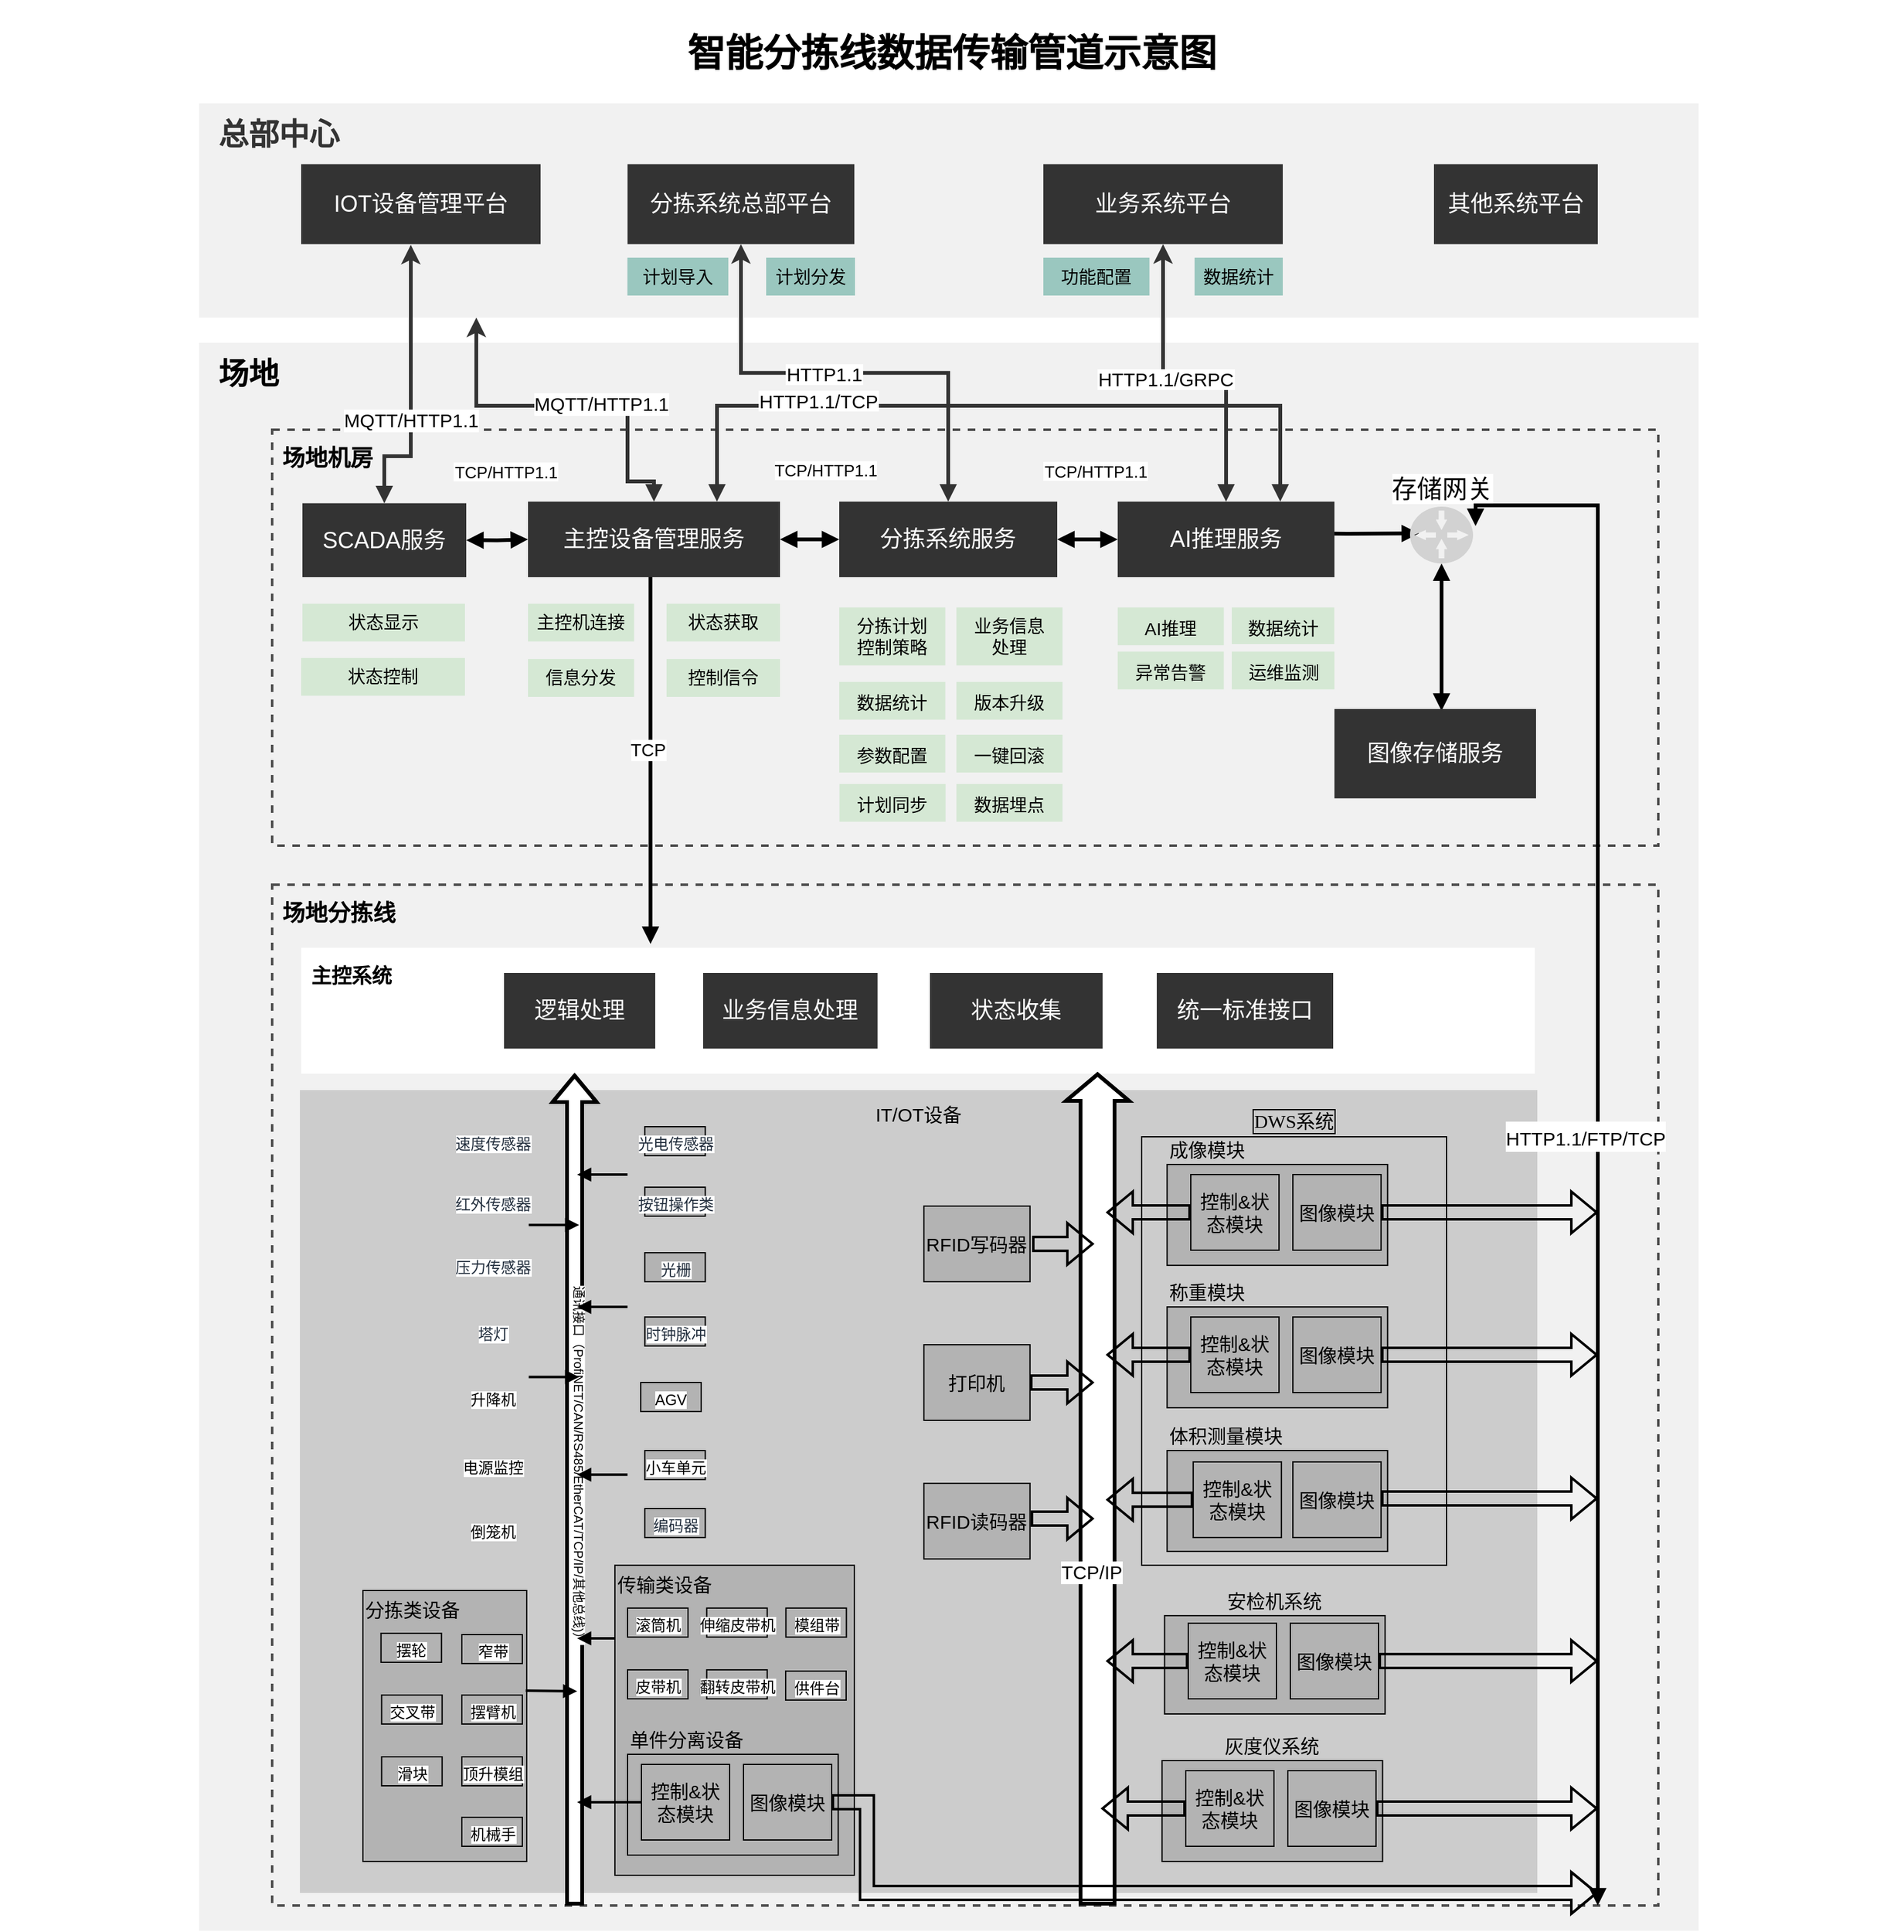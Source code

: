 <mxfile version="17.1.2" type="github"><diagram name="Page-1" id="7a6c530e-6e37-e111-ec74-82921da8cc10"><mxGraphModel dx="2066" dy="1185" grid="1" gridSize="10" guides="1" tooltips="1" connect="1" arrows="1" fold="1" page="1" pageScale="1.5" pageWidth="1169" pageHeight="826" background="#FFFFFF" math="0" shadow="0"><root><mxCell id="0" style=";html=1;"/><mxCell id="1" style=";html=1;" parent="0"/><mxCell id="k4qEEbZ26cPBe2Ehh2oo-118" value="&amp;nbsp; &lt;b style=&quot;font-size: 24px;&quot;&gt;场地&lt;/b&gt;" style="whiteSpace=wrap;html=1;rounded=0;shadow=0;strokeColor=none;strokeWidth=2;fillColor=#F1F1F1;fontSize=24;align=left;arcSize=3;verticalAlign=top;spacingTop=4;glass=0;sketch=0;" parent="1" vertex="1"><mxGeometry x="280" y="290" width="1190" height="1260" as="geometry"/></mxCell><mxCell id="k4qEEbZ26cPBe2Ehh2oo-37" value="场地分拣线" style="rounded=0;whiteSpace=wrap;html=1;shadow=0;strokeWidth=2;fillColor=none;fontSize=18;align=left;strokeColor=#4D4D4D;arcSize=3;labelPosition=center;verticalLabelPosition=middle;verticalAlign=top;glass=0;labelBorderColor=none;labelBackgroundColor=none;fontStyle=1;spacing=0;spacingTop=8;dashed=1;spacingLeft=8;" parent="1" vertex="1"><mxGeometry x="338" y="720" width="1100" height="810" as="geometry"/></mxCell><mxCell id="k4qEEbZ26cPBe2Ehh2oo-109" value="IT/OT设备" style="rounded=0;shadow=0;strokeColor=none;strokeWidth=2;fillColor=#CCCCCC;fontSize=15;align=center;arcSize=3;verticalAlign=top;spacingTop=4;glass=0;sketch=0;" parent="1" vertex="1"><mxGeometry x="360" y="883" width="982" height="637" as="geometry"/></mxCell><mxCell id="7B-5MxKFfp5NG75ATEqm-23" value="传输类设备" style="rounded=0;whiteSpace=wrap;html=1;glass=0;fontSize=15;fillColor=#B3B3B3;align=left;verticalAlign=top;" parent="1" vertex="1"><mxGeometry x="610" y="1260" width="190" height="246" as="geometry"/></mxCell><mxCell id="7B-5MxKFfp5NG75ATEqm-122" value="&lt;font style=&quot;font-size: 15px&quot;&gt;DWS系统&lt;/font&gt;" style="rounded=0;whiteSpace=wrap;html=1;glass=0;labelBorderColor=default;fontFamily=Times New Roman;fontSize=13;fillColor=#CCCCCC;labelPosition=center;verticalLabelPosition=top;align=center;verticalAlign=bottom;" parent="1" vertex="1"><mxGeometry x="1028" y="920" width="242" height="340" as="geometry"/></mxCell><mxCell id="23046e2b9bb16c14-27" value="场地机房" style="rounded=0;whiteSpace=wrap;html=1;shadow=0;strokeWidth=2;fillColor=none;fontSize=18;fontColor=default;align=left;strokeColor=#4D4D4D;arcSize=3;labelPosition=center;verticalLabelPosition=middle;verticalAlign=top;glass=0;labelBorderColor=none;labelBackgroundColor=none;fontStyle=1;spacing=0;spacingTop=8;dashed=1;perimeterSpacing=0;spacingLeft=8;" parent="1" vertex="1"><mxGeometry x="338" y="359" width="1100" height="330" as="geometry"/></mxCell><mxCell id="k4qEEbZ26cPBe2Ehh2oo-34" style="edgeStyle=orthogonalEdgeStyle;rounded=0;orthogonalLoop=1;jettySize=auto;html=1;entryX=0.142;entryY=0.471;entryDx=0;entryDy=0;entryPerimeter=0;fontFamily=Helvetica;fontSize=20;startArrow=block;strokeColor=default;strokeWidth=3;fillColor=default;startFill=1;endArrow=block;endFill=1;" parent="1" target="24964f25f45c63f1-5" edge="1"><mxGeometry relative="1" as="geometry"><mxPoint x="1141" y="441" as="sourcePoint"/></mxGeometry></mxCell><mxCell id="7B-5MxKFfp5NG75ATEqm-102" value="AI推理服务" style="rounded=0;whiteSpace=wrap;html=1;glass=0;fontSize=18;fillColor=#333333;strokeColor=none;fontColor=#FFFFFF;" parent="1" vertex="1"><mxGeometry x="1009" y="416" width="172" height="60" as="geometry"/></mxCell><mxCell id="7B-5MxKFfp5NG75ATEqm-51" value="体积测量模块" style="whiteSpace=wrap;html=1;glass=0;fontSize=15;fillColor=#B3B3B3;labelPosition=center;verticalLabelPosition=top;align=left;verticalAlign=bottom;" parent="1" vertex="1"><mxGeometry x="1048.2" y="1169" width="175" height="80" as="geometry"/></mxCell><mxCell id="7B-5MxKFfp5NG75ATEqm-52" value="控制&amp;amp;状态模块" style="rounded=0;whiteSpace=wrap;html=1;glass=0;fontSize=15;fillColor=#B3B3B3;" parent="1" vertex="1"><mxGeometry x="1068.9" y="1178" width="70" height="60" as="geometry"/></mxCell><mxCell id="7B-5MxKFfp5NG75ATEqm-54" value="图像模块" style="rounded=0;whiteSpace=wrap;html=1;glass=0;fontSize=15;fillColor=#B3B3B3;" parent="1" vertex="1"><mxGeometry x="1148" y="1178" width="70" height="60" as="geometry"/></mxCell><mxCell id="7B-5MxKFfp5NG75ATEqm-72" value="安检机系统" style="whiteSpace=wrap;html=1;glass=0;fontSize=15;fillColor=#B3B3B3;labelPosition=center;verticalLabelPosition=top;align=center;verticalAlign=bottom;" parent="1" vertex="1"><mxGeometry x="1046.2" y="1300" width="175" height="78" as="geometry"/></mxCell><mxCell id="7B-5MxKFfp5NG75ATEqm-73" value="控制&amp;amp;状态模块" style="rounded=0;whiteSpace=wrap;html=1;glass=0;fontSize=15;fillColor=#B3B3B3;" parent="1" vertex="1"><mxGeometry x="1065" y="1306" width="70" height="60" as="geometry"/></mxCell><mxCell id="7B-5MxKFfp5NG75ATEqm-75" value="图像模块" style="rounded=0;whiteSpace=wrap;html=1;glass=0;fontSize=15;fillColor=#B3B3B3;" parent="1" vertex="1"><mxGeometry x="1146" y="1306" width="70" height="60" as="geometry"/></mxCell><mxCell id="7B-5MxKFfp5NG75ATEqm-78" value="灰度仪系统" style="whiteSpace=wrap;html=1;glass=0;fontSize=15;fillColor=#B3B3B3;labelPosition=center;verticalLabelPosition=top;align=center;verticalAlign=bottom;" parent="1" vertex="1"><mxGeometry x="1044.2" y="1415" width="175" height="80" as="geometry"/></mxCell><mxCell id="7B-5MxKFfp5NG75ATEqm-79" value="控制&amp;amp;状态模块" style="rounded=0;whiteSpace=wrap;html=1;glass=0;fontSize=15;fillColor=#B3B3B3;" parent="1" vertex="1"><mxGeometry x="1063" y="1423" width="70" height="60" as="geometry"/></mxCell><mxCell id="7B-5MxKFfp5NG75ATEqm-81" value="图像模块" style="rounded=0;whiteSpace=wrap;html=1;glass=0;fontSize=15;fillColor=#B3B3B3;" parent="1" vertex="1"><mxGeometry x="1144" y="1423" width="70" height="60" as="geometry"/></mxCell><mxCell id="7B-5MxKFfp5NG75ATEqm-43" value="称重模块" style="whiteSpace=wrap;html=1;glass=0;fontSize=15;fillColor=#B3B3B3;labelPosition=center;verticalLabelPosition=top;align=left;verticalAlign=bottom;" parent="1" vertex="1"><mxGeometry x="1048.2" y="1055" width="175" height="80" as="geometry"/></mxCell><mxCell id="7B-5MxKFfp5NG75ATEqm-44" value="控制&amp;amp;状态模块" style="rounded=0;whiteSpace=wrap;html=1;glass=0;fontSize=15;fillColor=#B3B3B3;" parent="1" vertex="1"><mxGeometry x="1067" y="1063" width="70" height="60" as="geometry"/></mxCell><mxCell id="7B-5MxKFfp5NG75ATEqm-46" value="图像模块" style="rounded=0;whiteSpace=wrap;html=1;glass=0;fontSize=15;fillColor=#B3B3B3;" parent="1" vertex="1"><mxGeometry x="1148" y="1063" width="70" height="60" as="geometry"/></mxCell><mxCell id="7B-5MxKFfp5NG75ATEqm-35" value="成像模块" style="whiteSpace=wrap;html=1;glass=0;fontSize=15;fillColor=#B3B3B3;labelPosition=center;verticalLabelPosition=top;align=left;verticalAlign=bottom;" parent="1" vertex="1"><mxGeometry x="1048.2" y="942" width="175" height="80" as="geometry"/></mxCell><mxCell id="7B-5MxKFfp5NG75ATEqm-36" value="控制&amp;amp;状态模块" style="rounded=0;whiteSpace=wrap;html=1;glass=0;fontSize=15;fillColor=#B3B3B3;" parent="1" vertex="1"><mxGeometry x="1067" y="950" width="70" height="60" as="geometry"/></mxCell><mxCell id="7B-5MxKFfp5NG75ATEqm-39" value="图像模块" style="rounded=0;whiteSpace=wrap;html=1;glass=0;fontSize=15;fillColor=#B3B3B3;" parent="1" vertex="1"><mxGeometry x="1148" y="950" width="70" height="60" as="geometry"/></mxCell><mxCell id="7B-5MxKFfp5NG75ATEqm-24" value="&lt;div style=&quot;&quot;&gt;分拣类设备&lt;/div&gt;" style="rounded=0;whiteSpace=wrap;html=1;glass=0;fontSize=15;fillColor=#B3B3B3;align=left;verticalAlign=top;horizontal=1;" parent="1" vertex="1"><mxGeometry x="410" y="1280" width="130" height="215" as="geometry"/></mxCell><mxCell id="k4qEEbZ26cPBe2Ehh2oo-99" value="主控系统" style="whiteSpace=wrap;html=1;rounded=0;shadow=0;strokeWidth=2;fontSize=16;align=left;arcSize=3;verticalAlign=top;spacingTop=0;glass=0;sketch=0;strokeColor=none;spacing=8;fontStyle=1" parent="1" vertex="1"><mxGeometry x="361" y="770" width="979" height="100" as="geometry"/></mxCell><mxCell id="k4qEEbZ26cPBe2Ehh2oo-1" value="&lt;b style=&quot;font-size: 24px;&quot;&gt;&amp;nbsp; 总部中心&lt;/b&gt;" style="whiteSpace=wrap;html=1;rounded=0;shadow=0;strokeColor=none;strokeWidth=2;fillColor=#f1f1f1;fontSize=24;fontColor=#333333;align=left;arcSize=3;verticalAlign=top;spacingTop=4;glass=0;sketch=0;" parent="1" vertex="1"><mxGeometry x="280" y="100" width="1190" height="170" as="geometry"/></mxCell><mxCell id="k4qEEbZ26cPBe2Ehh2oo-23" style="edgeStyle=orthogonalEdgeStyle;rounded=0;orthogonalLoop=1;jettySize=auto;html=1;fontFamily=Helvetica;fontSize=15;strokeWidth=3;fillColor=default;startArrow=block;strokeColor=#333333;exitX=0.5;exitY=0;exitDx=0;exitDy=0;" parent="1" source="7B-5MxKFfp5NG75ATEqm-106" edge="1" target="k4qEEbZ26cPBe2Ehh2oo-1"><mxGeometry relative="1" as="geometry"><mxPoint x="638.8" y="370.0" as="sourcePoint"/><mxPoint x="463.75" y="233.5" as="targetPoint"/><Array as="points"><mxPoint x="620" y="400"/><mxPoint x="620" y="340"/><mxPoint x="500" y="340"/></Array></mxGeometry></mxCell><mxCell id="k4qEEbZ26cPBe2Ehh2oo-24" value="MQTT/HTTP1.1" style="edgeLabel;html=1;align=center;verticalAlign=middle;resizable=0;points=[];fontSize=15;fontFamily=Helvetica;" parent="k4qEEbZ26cPBe2Ehh2oo-23" vertex="1" connectable="0"><mxGeometry x="-0.28" y="2" relative="1" as="geometry"><mxPoint x="-15" y="-4" as="offset"/></mxGeometry></mxCell><mxCell id="k4qEEbZ26cPBe2Ehh2oo-6" value="" style="edgeStyle=orthogonalEdgeStyle;rounded=0;orthogonalLoop=1;jettySize=auto;html=1;fontSize=15;fillColor=default;strokeWidth=3;exitX=0.5;exitY=0;exitDx=0;exitDy=0;strokeColor=#333333;startArrow=block;entryX=0.458;entryY=1.008;entryDx=0;entryDy=0;entryPerimeter=0;" parent="1" edge="1" target="7B-5MxKFfp5NG75ATEqm-116" source="7B-5MxKFfp5NG75ATEqm-107"><mxGeometry relative="1" as="geometry"><mxPoint x="444" y="369.76" as="sourcePoint"/><mxPoint x="444" y="233.5" as="targetPoint"/><Array as="points"><mxPoint x="427" y="380"/><mxPoint x="448" y="380"/></Array></mxGeometry></mxCell><mxCell id="k4qEEbZ26cPBe2Ehh2oo-7" value="MQTT/HTTP1.1" style="edgeLabel;html=1;align=center;verticalAlign=middle;resizable=0;points=[];fontSize=15;fontFamily=Helvetica;" parent="k4qEEbZ26cPBe2Ehh2oo-6" vertex="1" connectable="0"><mxGeometry x="-0.153" y="1" relative="1" as="geometry"><mxPoint x="1" y="8" as="offset"/></mxGeometry></mxCell><mxCell id="k4qEEbZ26cPBe2Ehh2oo-33" style="edgeStyle=orthogonalEdgeStyle;rounded=0;orthogonalLoop=1;jettySize=auto;html=1;fontFamily=Helvetica;fontSize=20;startArrow=block;strokeColor=default;strokeWidth=3;fillColor=default;startFill=1;endArrow=block;endFill=1;" parent="1" source="24964f25f45c63f1-5" edge="1"><mxGeometry relative="1" as="geometry"><Array as="points"/><mxPoint x="1266" y="582" as="targetPoint"/></mxGeometry></mxCell><mxCell id="24964f25f45c63f1-5" value="存储网关" style="shadow=0;dashed=0;html=1;strokeColor=none;shape=mxgraph.mscae.enterprise.gateway;fillColor=#D2D2D2;rounded=0;fontSize=20;fontColor=#000000;align=center;labelPosition=center;verticalLabelPosition=top;verticalAlign=bottom;labelBackgroundColor=default;" parent="1" vertex="1"><mxGeometry x="1241" y="420" width="50" height="45.11" as="geometry"/></mxCell><mxCell id="23046e2b9bb16c14-113" value="&lt;p class=&quot;MsoNormal&quot;&gt;&lt;font color=&quot;#000000&quot; style=&quot;font-size: 30px&quot;&gt;智能分拣线数据传输管道示意图&lt;/font&gt;&lt;/p&gt;" style="text;strokeColor=none;fillColor=none;html=1;fontSize=24;fontStyle=1;verticalAlign=middle;align=center;rounded=0;shadow=0;fontColor=#FFFFFF;" parent="1" vertex="1"><mxGeometry x="122" y="40" width="1510" height="40" as="geometry"/></mxCell><mxCell id="k4qEEbZ26cPBe2Ehh2oo-62" style="edgeStyle=orthogonalEdgeStyle;rounded=0;orthogonalLoop=1;jettySize=auto;html=1;fontFamily=Helvetica;fontSize=12;fontColor=#000000;startArrow=block;strokeColor=default;strokeWidth=3;fillColor=default;entryX=0;entryY=0.5;entryDx=0;entryDy=0;exitX=1;exitY=0.5;exitDx=0;exitDy=0;startFill=1;endArrow=block;endFill=1;" parent="1" source="7B-5MxKFfp5NG75ATEqm-107" target="7B-5MxKFfp5NG75ATEqm-106" edge="1"><mxGeometry relative="1" as="geometry"><mxPoint x="490.0" y="440.857" as="sourcePoint"/><mxPoint x="594.8" y="440.857" as="targetPoint"/></mxGeometry></mxCell><mxCell id="k4qEEbZ26cPBe2Ehh2oo-63" value="TCP/HTTP1.1" style="edgeLabel;align=center;verticalAlign=middle;resizable=0;points=[];fontSize=13;fontFamily=Helvetica;fontColor=#000000;" parent="k4qEEbZ26cPBe2Ehh2oo-62" vertex="1" connectable="0"><mxGeometry x="-0.263" relative="1" as="geometry"><mxPoint x="13" y="-55" as="offset"/></mxGeometry></mxCell><mxCell id="k4qEEbZ26cPBe2Ehh2oo-31" value="" style="edgeStyle=orthogonalEdgeStyle;rounded=0;orthogonalLoop=1;jettySize=auto;html=1;fontFamily=Helvetica;fontSize=20;startArrow=block;strokeColor=default;strokeWidth=3;fillColor=default;entryX=0;entryY=0.5;entryDx=0;entryDy=0;startFill=1;endArrow=block;endFill=1;exitX=1;exitY=0.5;exitDx=0;exitDy=0;" parent="1" target="7B-5MxKFfp5NG75ATEqm-104" edge="1" source="7B-5MxKFfp5NG75ATEqm-106"><mxGeometry relative="1" as="geometry"><mxPoint x="691" y="441" as="sourcePoint"/><mxPoint x="802.0" y="440.714" as="targetPoint"/></mxGeometry></mxCell><mxCell id="k4qEEbZ26cPBe2Ehh2oo-64" value="TCP/HTTP1.1" style="edgeLabel;html=1;align=center;verticalAlign=middle;resizable=0;points=[];fontSize=13;fontFamily=Helvetica;fontColor=#000000;" parent="k4qEEbZ26cPBe2Ehh2oo-31" vertex="1" connectable="0"><mxGeometry x="-0.304" y="-3" relative="1" as="geometry"><mxPoint x="19" y="-58" as="offset"/></mxGeometry></mxCell><mxCell id="k4qEEbZ26cPBe2Ehh2oo-138" value="" style="edgeStyle=orthogonalEdgeStyle;rounded=0;orthogonalLoop=1;jettySize=auto;html=0;labelBorderColor=none;fontFamily=Helvetica;fontSize=20;fontColor=#000000;startArrow=block;startFill=1;endArrow=block;endFill=1;strokeColor=default;strokeWidth=3;fillColor=default;entryX=1;entryY=0.5;entryDx=0;entryDy=0;exitX=0;exitY=0.5;exitDx=0;exitDy=0;" parent="1" target="7B-5MxKFfp5NG75ATEqm-104" edge="1" source="7B-5MxKFfp5NG75ATEqm-102"><mxGeometry relative="1" as="geometry"><mxPoint x="1011" y="441" as="sourcePoint"/><mxPoint x="892.0" y="440.714" as="targetPoint"/></mxGeometry></mxCell><mxCell id="k4qEEbZ26cPBe2Ehh2oo-142" value="TCP/HTTP1.1" style="edgeLabel;align=center;verticalAlign=middle;resizable=0;points=[];fontSize=13;fontFamily=Helvetica;fontColor=#000000;" parent="k4qEEbZ26cPBe2Ehh2oo-138" vertex="1" connectable="0"><mxGeometry x="-0.232" y="-1" relative="1" as="geometry"><mxPoint x="1" y="-54" as="offset"/></mxGeometry></mxCell><mxCell id="k4qEEbZ26cPBe2Ehh2oo-149" style="edgeStyle=orthogonalEdgeStyle;rounded=0;orthogonalLoop=1;jettySize=auto;html=0;labelBorderColor=none;fontFamily=Helvetica;fontSize=12;fontColor=#000000;startArrow=block;startFill=1;endArrow=block;endFill=1;strokeColor=#333333;strokeWidth=3;fillColor=default;exitX=0.75;exitY=0;exitDx=0;exitDy=0;entryX=0.75;entryY=0;entryDx=0;entryDy=0;" parent="1" source="7B-5MxKFfp5NG75ATEqm-102" target="7B-5MxKFfp5NG75ATEqm-106" edge="1"><mxGeometry relative="1" as="geometry"><Array as="points"><mxPoint x="1106" y="340"/><mxPoint x="664" y="340"/></Array><mxPoint x="1045" y="374.45" as="sourcePoint"/><mxPoint x="710" y="390" as="targetPoint"/></mxGeometry></mxCell><mxCell id="k4qEEbZ26cPBe2Ehh2oo-150" value="HTTP1.1/TCP" style="edgeLabel;align=center;verticalAlign=middle;resizable=0;points=[];fontSize=15;fontFamily=Helvetica;fontColor=#000000;" parent="k4qEEbZ26cPBe2Ehh2oo-149" vertex="1" connectable="0"><mxGeometry x="0.478" y="-5" relative="1" as="geometry"><mxPoint as="offset"/></mxGeometry></mxCell><mxCell id="k4qEEbZ26cPBe2Ehh2oo-32" style="edgeStyle=orthogonalEdgeStyle;rounded=0;orthogonalLoop=1;jettySize=auto;html=1;entryX=0.5;entryY=1;entryDx=0;entryDy=0;fontFamily=Helvetica;fontSize=20;startArrow=block;strokeColor=#333333;strokeWidth=3;fillColor=default;exitX=0.5;exitY=0;exitDx=0;exitDy=0;" parent="1" source="7B-5MxKFfp5NG75ATEqm-104" edge="1" target="7B-5MxKFfp5NG75ATEqm-117"><mxGeometry relative="1" as="geometry"><mxPoint x="846" y="369.76" as="sourcePoint"/><mxPoint x="705.5" y="233.5" as="targetPoint"/></mxGeometry></mxCell><mxCell id="k4qEEbZ26cPBe2Ehh2oo-60" value="HTTP1.1" style="edgeLabel;align=center;verticalAlign=middle;resizable=0;points=[];fontSize=15;fontFamily=Helvetica;" parent="k4qEEbZ26cPBe2Ehh2oo-32" vertex="1" connectable="0"><mxGeometry x="0.087" relative="1" as="geometry"><mxPoint as="offset"/></mxGeometry></mxCell><mxCell id="k4qEEbZ26cPBe2Ehh2oo-43" value="" style="edgeStyle=orthogonalEdgeStyle;rounded=0;orthogonalLoop=1;jettySize=auto;fontFamily=Helvetica;fontSize=20;startArrow=block;strokeColor=default;strokeWidth=3;fillColor=default;horizontal=1;fontStyle=0;labelBorderColor=none;startFill=1;endArrow=none;endFill=0;shape=flexArrow;" parent="1" edge="1"><mxGeometry relative="1" as="geometry"><mxPoint x="578" y="870" as="sourcePoint"/><mxPoint x="578.0" y="1530" as="targetPoint"/><Array as="points"><mxPoint x="578" y="1200"/><mxPoint x="578" y="1200"/></Array></mxGeometry></mxCell><mxCell id="k4qEEbZ26cPBe2Ehh2oo-71" value="通讯接口（ProfiNET/CAN/RS485/EtherCAT/TCP/IP/其他总线)）" style="edgeLabel;html=1;align=center;verticalAlign=top;resizable=0;points=[];fontSize=10;fontFamily=Helvetica;fontColor=#000000;labelPosition=center;verticalLabelPosition=top;horizontal=0;rotation=-180;" parent="k4qEEbZ26cPBe2Ehh2oo-43" vertex="1" connectable="0"><mxGeometry relative="1" as="geometry"><mxPoint x="15" y="-20" as="offset"/></mxGeometry></mxCell><mxCell id="k4qEEbZ26cPBe2Ehh2oo-113" style="edgeStyle=orthogonalEdgeStyle;rounded=0;orthogonalLoop=1;jettySize=auto;html=0;entryX=0.637;entryY=-0.076;entryDx=0;entryDy=0;entryPerimeter=0;labelBorderColor=none;fontFamily=Helvetica;fontSize=15;fontColor=#000000;startArrow=block;startFill=1;endArrow=block;endFill=1;strokeColor=default;strokeWidth=3;fillColor=default;exitX=0.5;exitY=1;exitDx=0;exitDy=0;" parent="1" edge="1" source="7B-5MxKFfp5NG75ATEqm-106"><mxGeometry relative="1" as="geometry"><mxPoint x="638.8" y="479.76" as="sourcePoint"/><mxPoint x="638.247" y="766.96" as="targetPoint"/><Array as="points"><mxPoint x="638" y="470"/></Array></mxGeometry></mxCell><mxCell id="k4qEEbZ26cPBe2Ehh2oo-114" value="TCP" style="edgeLabel;html=1;align=center;verticalAlign=middle;resizable=0;points=[];fontSize=14;fontFamily=Helvetica;fontColor=#000000;spacing=0;" parent="k4qEEbZ26cPBe2Ehh2oo-113" vertex="1" connectable="0"><mxGeometry x="0.282" y="-3" relative="1" as="geometry"><mxPoint x="1" y="-44" as="offset"/></mxGeometry></mxCell><mxCell id="k4qEEbZ26cPBe2Ehh2oo-81" style="edgeStyle=orthogonalEdgeStyle;shape=flexArrow;rounded=0;orthogonalLoop=1;jettySize=auto;html=0;labelBorderColor=none;fontFamily=Helvetica;fontSize=20;fontColor=#000000;startArrow=none;startFill=0;endArrow=block;endFill=0;strokeColor=default;strokeWidth=3;fillColor=default;width=25;entryX=0.5;entryY=0;entryDx=0;entryDy=0;entryPerimeter=0;exitX=0.5;exitY=0;exitDx=0;exitDy=0;exitPerimeter=0;" parent="1" edge="1"><mxGeometry relative="1" as="geometry"><mxPoint x="993" y="1530" as="sourcePoint"/><mxPoint x="993" y="869" as="targetPoint"/><Array as="points"><mxPoint x="1000" y="1200"/><mxPoint x="1000" y="1200"/></Array></mxGeometry></mxCell><mxCell id="k4qEEbZ26cPBe2Ehh2oo-103" value="TCP/IP" style="edgeLabel;html=1;align=center;verticalAlign=middle;resizable=0;points=[];fontSize=15;fontFamily=Helvetica;fontColor=#000000;" parent="k4qEEbZ26cPBe2Ehh2oo-81" vertex="1" connectable="0"><mxGeometry x="-0.283" y="-3" relative="1" as="geometry"><mxPoint x="-8" y="-23" as="offset"/></mxGeometry></mxCell><mxCell id="k4qEEbZ26cPBe2Ehh2oo-88" style="edgeStyle=orthogonalEdgeStyle;shape=flexArrow;rounded=0;orthogonalLoop=1;jettySize=auto;html=0;exitX=0.5;exitY=1;exitDx=0;exitDy=0;labelBorderColor=none;fontFamily=Helvetica;fontSize=15;fontColor=#000000;startArrow=block;startFill=0;endArrow=block;endFill=0;strokeColor=default;strokeWidth=3;fillColor=default;" parent="1" edge="1"><mxGeometry relative="1" as="geometry"><mxPoint x="933.42" y="1049.5" as="sourcePoint"/><mxPoint x="933.42" y="1049.5" as="targetPoint"/></mxGeometry></mxCell><mxCell id="k4qEEbZ26cPBe2Ehh2oo-110" value="状态显示" style="whiteSpace=wrap;html=1;rounded=0;shadow=0;strokeColor=none;strokeWidth=2;fillColor=#d5e8d4;fontSize=14;align=center;arcSize=3;verticalAlign=middle;spacingTop=0;glass=0;sketch=0;spacing=0;" parent="1" vertex="1"><mxGeometry x="362" y="497" width="129" height="30" as="geometry"/></mxCell><mxCell id="k4qEEbZ26cPBe2Ehh2oo-111" value="状态控制" style="whiteSpace=wrap;html=1;rounded=0;shadow=0;strokeColor=none;strokeWidth=2;fillColor=#d5e8d4;fontSize=14;align=center;arcSize=3;verticalAlign=middle;spacingTop=0;glass=0;sketch=0;spacing=0;" parent="1" vertex="1"><mxGeometry x="361" y="540" width="130" height="30" as="geometry"/></mxCell><mxCell id="k4qEEbZ26cPBe2Ehh2oo-112" value="主控机连接" style="whiteSpace=wrap;html=1;rounded=0;shadow=0;strokeColor=none;strokeWidth=2;fillColor=#d5e8d4;fontSize=14;align=center;arcSize=3;verticalAlign=middle;spacingTop=0;glass=0;sketch=0;spacing=0;" parent="1" vertex="1"><mxGeometry x="541" y="497" width="84.2" height="30" as="geometry"/></mxCell><mxCell id="k4qEEbZ26cPBe2Ehh2oo-115" value="状态获取" style="whiteSpace=wrap;html=1;rounded=0;shadow=0;strokeColor=none;strokeWidth=2;fillColor=#d5e8d4;fontSize=14;align=center;arcSize=3;verticalAlign=middle;spacingTop=0;glass=0;sketch=0;spacing=0;" parent="1" vertex="1"><mxGeometry x="651" y="497" width="90" height="30" as="geometry"/></mxCell><mxCell id="k4qEEbZ26cPBe2Ehh2oo-116" value="控制信令" style="whiteSpace=wrap;html=1;rounded=0;shadow=0;strokeColor=none;strokeWidth=2;fillColor=#d5e8d4;fontSize=14;align=center;arcSize=3;verticalAlign=middle;spacingTop=0;glass=0;sketch=0;spacing=0;" parent="1" vertex="1"><mxGeometry x="651" y="541" width="90" height="30" as="geometry"/></mxCell><mxCell id="k4qEEbZ26cPBe2Ehh2oo-117" value="信息分发" style="whiteSpace=wrap;html=1;rounded=0;shadow=0;strokeColor=none;strokeWidth=2;fillColor=#d5e8d4;fontSize=14;align=center;arcSize=3;verticalAlign=middle;spacingTop=0;glass=0;sketch=0;spacing=0;" parent="1" vertex="1"><mxGeometry x="541" y="541" width="84.2" height="30" as="geometry"/></mxCell><mxCell id="k4qEEbZ26cPBe2Ehh2oo-121" value="分拣计划&lt;br style=&quot;font-size: 14px;&quot;&gt;控制策略" style="whiteSpace=wrap;html=1;rounded=0;shadow=0;strokeColor=none;strokeWidth=2;fillColor=#d5e8d4;fontSize=14;align=center;arcSize=3;verticalAlign=middle;spacingTop=0;glass=0;sketch=0;spacing=0;" parent="1" vertex="1"><mxGeometry x="788" y="500" width="84.2" height="46" as="geometry"/></mxCell><mxCell id="k4qEEbZ26cPBe2Ehh2oo-126" value="版本升级" style="whiteSpace=wrap;html=1;rounded=0;shadow=0;strokeColor=none;strokeWidth=2;fillColor=#d5e8d4;fontSize=14;align=center;arcSize=3;verticalAlign=top;spacingTop=4;glass=0;sketch=0;spacing=0;" parent="1" vertex="1"><mxGeometry x="881" y="559" width="84.2" height="30" as="geometry"/></mxCell><mxCell id="k4qEEbZ26cPBe2Ehh2oo-131" value="数据统计" style="whiteSpace=wrap;html=1;rounded=0;shadow=0;strokeColor=none;strokeWidth=2;fillColor=#d5e8d4;fontSize=14;align=center;arcSize=3;verticalAlign=top;spacingTop=4;glass=0;sketch=0;spacing=0;" parent="1" vertex="1"><mxGeometry x="788" y="559" width="84.2" height="30" as="geometry"/></mxCell><mxCell id="k4qEEbZ26cPBe2Ehh2oo-132" value="业务信息&lt;br style=&quot;font-size: 14px;&quot;&gt;处理" style="whiteSpace=wrap;html=1;rounded=0;shadow=0;strokeColor=none;strokeWidth=2;fillColor=#d5e8d4;fontSize=14;align=center;arcSize=3;verticalAlign=middle;spacingTop=0;glass=0;sketch=0;spacing=0;" parent="1" vertex="1"><mxGeometry x="881" y="500" width="84.2" height="46" as="geometry"/></mxCell><mxCell id="k4qEEbZ26cPBe2Ehh2oo-133" value="AI推理" style="whiteSpace=wrap;html=1;rounded=0;shadow=0;strokeColor=none;strokeWidth=2;fillColor=#d5e8d4;fontSize=14;align=center;arcSize=3;verticalAlign=top;spacingTop=4;glass=0;sketch=0;spacing=0;" parent="1" vertex="1"><mxGeometry x="1009.02" y="500" width="84.2" height="30" as="geometry"/></mxCell><mxCell id="k4qEEbZ26cPBe2Ehh2oo-134" value="数据统计" style="whiteSpace=wrap;html=1;rounded=0;shadow=0;strokeColor=none;strokeWidth=2;fillColor=#d5e8d4;fontSize=14;align=center;arcSize=3;verticalAlign=top;spacingTop=4;glass=0;sketch=0;spacing=0;" parent="1" vertex="1"><mxGeometry x="1099.5" y="500" width="81.39" height="29" as="geometry"/></mxCell><mxCell id="k4qEEbZ26cPBe2Ehh2oo-135" value="异常告警" style="whiteSpace=wrap;html=1;rounded=0;shadow=0;strokeColor=none;strokeWidth=2;fillColor=#d5e8d4;fontSize=14;align=center;arcSize=3;verticalAlign=top;spacingTop=4;glass=0;sketch=0;spacing=0;" parent="1" vertex="1"><mxGeometry x="1009.0" y="535" width="84.2" height="30" as="geometry"/></mxCell><mxCell id="k4qEEbZ26cPBe2Ehh2oo-136" value="运维监测" style="whiteSpace=wrap;html=1;rounded=0;shadow=0;strokeColor=none;strokeWidth=2;fillColor=#d5e8d4;fontSize=14;align=center;arcSize=3;verticalAlign=top;spacingTop=4;glass=0;sketch=0;spacing=0;" parent="1" vertex="1"><mxGeometry x="1099.5" y="535" width="81.5" height="30" as="geometry"/></mxCell><mxCell id="k4qEEbZ26cPBe2Ehh2oo-139" style="edgeStyle=orthogonalEdgeStyle;rounded=0;orthogonalLoop=1;jettySize=auto;html=0;entryX=1.04;entryY=0.341;entryDx=0;entryDy=0;entryPerimeter=0;labelBorderColor=none;fontFamily=Helvetica;fontSize=20;fontColor=#000000;startArrow=block;startFill=1;endArrow=block;endFill=1;strokeColor=default;strokeWidth=3;fillColor=default;" parent="1" target="24964f25f45c63f1-5" edge="1"><mxGeometry relative="1" as="geometry"><Array as="points"><mxPoint x="1390" y="419"/></Array><mxPoint x="1390" y="1530" as="sourcePoint"/></mxGeometry></mxCell><mxCell id="k4qEEbZ26cPBe2Ehh2oo-140" value="&lt;span style=&quot;font-size: 15px&quot;&gt;HTTP1.1/FTP/TCP&lt;/span&gt;" style="edgeLabel;html=1;align=center;verticalAlign=middle;resizable=0;points=[];fontSize=20;fontFamily=Helvetica;fontColor=#000000;" parent="k4qEEbZ26cPBe2Ehh2oo-139" vertex="1" connectable="0"><mxGeometry x="-0.123" y="-3" relative="1" as="geometry"><mxPoint x="-13" y="-74" as="offset"/></mxGeometry></mxCell><mxCell id="k4qEEbZ26cPBe2Ehh2oo-143" value="计划导入" style="whiteSpace=wrap;html=1;rounded=0;shadow=0;strokeColor=none;strokeWidth=2;fillColor=#9AC7BF;fontSize=14;align=center;arcSize=3;verticalAlign=top;spacingTop=0;glass=0;sketch=0;spacing=2;" parent="1" vertex="1"><mxGeometry x="619.9" y="222.5" width="80.1" height="30" as="geometry"/></mxCell><mxCell id="k4qEEbZ26cPBe2Ehh2oo-144" value="计划分发" style="whiteSpace=wrap;html=1;rounded=0;shadow=0;strokeColor=none;strokeWidth=2;fillColor=#9AC7BF;fontSize=14;align=center;arcSize=3;verticalAlign=top;spacingTop=0;glass=0;sketch=0;spacing=2;" parent="1" vertex="1"><mxGeometry x="730" y="222.5" width="70.5" height="30" as="geometry"/></mxCell><mxCell id="k4qEEbZ26cPBe2Ehh2oo-145" value="功能配置" style="whiteSpace=wrap;html=1;rounded=0;shadow=0;strokeColor=none;strokeWidth=2;fillColor=#9AC7BF;fontSize=14;align=center;arcSize=3;verticalAlign=top;spacingTop=0;glass=0;sketch=0;spacing=2;" parent="1" vertex="1"><mxGeometry x="950.0" y="222.5" width="84.2" height="30" as="geometry"/></mxCell><mxCell id="k4qEEbZ26cPBe2Ehh2oo-146" value="数据统计" style="whiteSpace=wrap;html=1;rounded=0;shadow=0;strokeColor=none;strokeWidth=2;fillColor=#9AC7BF;fontSize=14;align=center;arcSize=3;verticalAlign=top;spacingTop=0;glass=0;sketch=0;spacing=2;" parent="1" vertex="1"><mxGeometry x="1070" y="222.5" width="70" height="30" as="geometry"/></mxCell><mxCell id="k4qEEbZ26cPBe2Ehh2oo-26" style="edgeStyle=orthogonalEdgeStyle;rounded=0;orthogonalLoop=1;jettySize=auto;html=1;fontFamily=Helvetica;fontSize=20;startArrow=block;strokeColor=#333333;strokeWidth=3;fillColor=default;exitX=0.5;exitY=0;exitDx=0;exitDy=0;entryX=0.5;entryY=1;entryDx=0;entryDy=0;" parent="1" source="7B-5MxKFfp5NG75ATEqm-102" edge="1" target="7B-5MxKFfp5NG75ATEqm-118"><mxGeometry relative="1" as="geometry"><mxPoint x="1020" y="374.45" as="sourcePoint"/><mxPoint x="1009" y="210" as="targetPoint"/></mxGeometry></mxCell><mxCell id="k4qEEbZ26cPBe2Ehh2oo-61" value="HTTP1.1/GRPC" style="edgeLabel;align=center;verticalAlign=middle;resizable=0;points=[];fontSize=15;fontFamily=Helvetica;labelBorderColor=none;" parent="k4qEEbZ26cPBe2Ehh2oo-26" vertex="1" connectable="0"><mxGeometry x="0.163" y="-2" relative="1" as="geometry"><mxPoint x="-2" y="6" as="offset"/></mxGeometry></mxCell><mxCell id="7B-5MxKFfp5NG75ATEqm-31" value="" style="endArrow=block;html=1;rounded=0;fontSize=15;strokeColor=#000000;strokeWidth=2;endFill=1;startArrow=none;startFill=0;" parent="1" edge="1"><mxGeometry width="50" height="50" relative="1" as="geometry"><mxPoint x="610" y="1318" as="sourcePoint"/><mxPoint x="580" y="1318" as="targetPoint"/></mxGeometry></mxCell><mxCell id="7B-5MxKFfp5NG75ATEqm-33" value="" style="endArrow=block;html=1;rounded=0;fontSize=15;strokeColor=#000000;strokeWidth=2;exitX=0.994;exitY=0.37;exitDx=0;exitDy=0;exitPerimeter=0;endFill=1;startArrow=none;startFill=0;" parent="1" source="7B-5MxKFfp5NG75ATEqm-24" edge="1"><mxGeometry width="50" height="50" relative="1" as="geometry"><mxPoint x="620" y="1185" as="sourcePoint"/><mxPoint x="580" y="1360" as="targetPoint"/></mxGeometry></mxCell><mxCell id="7B-5MxKFfp5NG75ATEqm-41" value="" style="shape=flexArrow;endArrow=classic;html=1;rounded=0;fontSize=15;strokeColor=#000000;strokeWidth=2;exitX=0;exitY=0.5;exitDx=0;exitDy=0;" parent="1" source="7B-5MxKFfp5NG75ATEqm-36" edge="1"><mxGeometry width="50" height="50" relative="1" as="geometry"><mxPoint x="940" y="1020" as="sourcePoint"/><mxPoint x="1000" y="980" as="targetPoint"/></mxGeometry></mxCell><mxCell id="7B-5MxKFfp5NG75ATEqm-42" value="" style="shape=flexArrow;endArrow=classic;html=1;rounded=0;fontSize=15;strokeColor=#000000;strokeWidth=2;exitX=1;exitY=0.5;exitDx=0;exitDy=0;" parent="1" source="7B-5MxKFfp5NG75ATEqm-39" edge="1"><mxGeometry width="50" height="50" relative="1" as="geometry"><mxPoint x="1077" y="980" as="sourcePoint"/><mxPoint x="1390" y="980" as="targetPoint"/></mxGeometry></mxCell><mxCell id="7B-5MxKFfp5NG75ATEqm-49" value="" style="shape=flexArrow;endArrow=classic;html=1;rounded=0;fontSize=15;strokeColor=#000000;strokeWidth=2;exitX=0;exitY=0.5;exitDx=0;exitDy=0;" parent="1" source="7B-5MxKFfp5NG75ATEqm-44" edge="1"><mxGeometry width="50" height="50" relative="1" as="geometry"><mxPoint x="1077" y="944" as="sourcePoint"/><mxPoint x="1000" y="1093" as="targetPoint"/></mxGeometry></mxCell><mxCell id="7B-5MxKFfp5NG75ATEqm-50" value="" style="shape=flexArrow;endArrow=classic;html=1;rounded=0;fontSize=15;strokeColor=#000000;strokeWidth=2;exitX=1;exitY=0.5;exitDx=0;exitDy=0;" parent="1" source="7B-5MxKFfp5NG75ATEqm-46" edge="1"><mxGeometry width="50" height="50" relative="1" as="geometry"><mxPoint x="1228" y="959" as="sourcePoint"/><mxPoint x="1390" y="1093" as="targetPoint"/></mxGeometry></mxCell><mxCell id="7B-5MxKFfp5NG75ATEqm-56" value="" style="shape=flexArrow;endArrow=classic;html=1;rounded=0;fontSize=15;strokeColor=#000000;strokeWidth=2;exitX=0;exitY=0.5;exitDx=0;exitDy=0;" parent="1" source="7B-5MxKFfp5NG75ATEqm-52" edge="1"><mxGeometry width="50" height="50" relative="1" as="geometry"><mxPoint x="1077" y="1058" as="sourcePoint"/><mxPoint x="1000" y="1208" as="targetPoint"/></mxGeometry></mxCell><mxCell id="7B-5MxKFfp5NG75ATEqm-57" value="" style="shape=flexArrow;endArrow=classic;html=1;rounded=0;fontSize=15;strokeColor=#000000;strokeWidth=2;exitX=1;exitY=0.5;exitDx=0;exitDy=0;" parent="1" edge="1"><mxGeometry width="50" height="50" relative="1" as="geometry"><mxPoint x="1218" y="1207.0" as="sourcePoint"/><mxPoint x="1390" y="1207" as="targetPoint"/></mxGeometry></mxCell><mxCell id="7B-5MxKFfp5NG75ATEqm-76" value="" style="shape=flexArrow;endArrow=classic;html=1;rounded=0;fontSize=15;strokeColor=#000000;strokeWidth=2;exitX=0;exitY=0.5;exitDx=0;exitDy=0;" parent="1" source="7B-5MxKFfp5NG75ATEqm-73" edge="1"><mxGeometry width="50" height="50" relative="1" as="geometry"><mxPoint x="1075" y="1187" as="sourcePoint"/><mxPoint x="1000" y="1336" as="targetPoint"/></mxGeometry></mxCell><mxCell id="7B-5MxKFfp5NG75ATEqm-77" value="" style="shape=flexArrow;endArrow=classic;html=1;rounded=0;fontSize=15;strokeColor=#000000;strokeWidth=2;exitX=1;exitY=0.5;exitDx=0;exitDy=0;" parent="1" source="7B-5MxKFfp5NG75ATEqm-75" edge="1"><mxGeometry width="50" height="50" relative="1" as="geometry"><mxPoint x="1226" y="1202" as="sourcePoint"/><mxPoint x="1390" y="1336" as="targetPoint"/></mxGeometry></mxCell><mxCell id="7B-5MxKFfp5NG75ATEqm-82" value="" style="shape=flexArrow;endArrow=classic;html=1;rounded=0;fontSize=15;strokeColor=#000000;strokeWidth=2;startArrow=none;exitX=0;exitY=0.5;exitDx=0;exitDy=0;" parent="1" source="7B-5MxKFfp5NG75ATEqm-79" edge="1"><mxGeometry width="50" height="50" relative="1" as="geometry"><mxPoint x="1030" y="1420" as="sourcePoint"/><mxPoint x="996" y="1453" as="targetPoint"/></mxGeometry></mxCell><mxCell id="7B-5MxKFfp5NG75ATEqm-83" value="" style="shape=flexArrow;endArrow=classic;html=1;rounded=0;fontSize=15;strokeColor=#000000;strokeWidth=2;exitX=1;exitY=0.5;exitDx=0;exitDy=0;" parent="1" source="7B-5MxKFfp5NG75ATEqm-81" edge="1"><mxGeometry width="50" height="50" relative="1" as="geometry"><mxPoint x="1224" y="1319" as="sourcePoint"/><mxPoint x="1390" y="1453" as="targetPoint"/></mxGeometry></mxCell><mxCell id="7B-5MxKFfp5NG75ATEqm-89" value="" style="shape=flexArrow;endArrow=classic;html=1;rounded=0;fontSize=15;strokeColor=#000000;strokeWidth=2;" parent="1" edge="1"><mxGeometry width="50" height="50" relative="1" as="geometry"><mxPoint x="940" y="1223" as="sourcePoint"/><mxPoint x="990" y="1223" as="targetPoint"/></mxGeometry></mxCell><mxCell id="7B-5MxKFfp5NG75ATEqm-90" value="" style="shape=flexArrow;endArrow=classic;html=1;rounded=0;fontSize=15;strokeColor=#000000;strokeWidth=2;" parent="1" edge="1"><mxGeometry width="50" height="50" relative="1" as="geometry"><mxPoint x="941" y="1005" as="sourcePoint"/><mxPoint x="990" y="1005" as="targetPoint"/></mxGeometry></mxCell><mxCell id="7B-5MxKFfp5NG75ATEqm-91" value="" style="shape=flexArrow;endArrow=classic;html=1;rounded=0;fontSize=15;strokeColor=#000000;strokeWidth=2;exitX=1;exitY=0.5;exitDx=0;exitDy=0;" parent="1" source="7B-5MxKFfp5NG75ATEqm-99" edge="1"><mxGeometry width="50" height="50" relative="1" as="geometry"><mxPoint x="940.0" y="1105.0" as="sourcePoint"/><mxPoint x="990" y="1115" as="targetPoint"/></mxGeometry></mxCell><mxCell id="7B-5MxKFfp5NG75ATEqm-93" value="逻辑处理" style="rounded=0;whiteSpace=wrap;html=1;glass=0;fontSize=18;fillColor=#333333;strokeColor=none;fontColor=#FFFFFF;" parent="1" vertex="1"><mxGeometry x="522" y="790" width="120" height="60" as="geometry"/></mxCell><mxCell id="7B-5MxKFfp5NG75ATEqm-94" value="业务信息处理" style="rounded=0;whiteSpace=wrap;html=1;glass=0;fontSize=18;fillColor=#333333;strokeColor=none;fontColor=#FFFFFF;" parent="1" vertex="1"><mxGeometry x="680" y="790" width="138.4" height="60" as="geometry"/></mxCell><mxCell id="7B-5MxKFfp5NG75ATEqm-95" value="状态收集" style="rounded=0;whiteSpace=wrap;html=1;glass=0;fontSize=18;fillColor=#333333;strokeColor=none;fontColor=#FFFFFF;" parent="1" vertex="1"><mxGeometry x="860" y="790" width="137" height="60" as="geometry"/></mxCell><mxCell id="7B-5MxKFfp5NG75ATEqm-96" value="统一标准接口" style="rounded=0;whiteSpace=wrap;html=1;glass=0;fontSize=18;fillColor=#333333;strokeColor=none;fontColor=#FFFFFF;" parent="1" vertex="1"><mxGeometry x="1040" y="790" width="140" height="60" as="geometry"/></mxCell><mxCell id="7B-5MxKFfp5NG75ATEqm-97" value="RFID读码器" style="rounded=0;whiteSpace=wrap;html=1;glass=0;fontSize=15;fillColor=#B3B3B3;" parent="1" vertex="1"><mxGeometry x="855.2" y="1195" width="84.2" height="60" as="geometry"/></mxCell><mxCell id="7B-5MxKFfp5NG75ATEqm-98" value="RFID写码器" style="rounded=0;whiteSpace=wrap;html=1;glass=0;fontSize=15;fillColor=#B3B3B3;" parent="1" vertex="1"><mxGeometry x="855.2" y="975" width="84.2" height="60" as="geometry"/></mxCell><mxCell id="7B-5MxKFfp5NG75ATEqm-99" value="打印机" style="rounded=0;whiteSpace=wrap;html=1;glass=0;fontSize=15;fillColor=#B3B3B3;" parent="1" vertex="1"><mxGeometry x="855.2" y="1085" width="84.2" height="60" as="geometry"/></mxCell><mxCell id="7B-5MxKFfp5NG75ATEqm-100" value="图像存储服务" style="rounded=0;whiteSpace=wrap;html=1;glass=0;fontSize=18;fillColor=#333333;strokeColor=none;fontColor=#FFFFFF;" parent="1" vertex="1"><mxGeometry x="1181" y="580.5" width="160" height="71" as="geometry"/></mxCell><mxCell id="7B-5MxKFfp5NG75ATEqm-104" value="分拣系统服务" style="rounded=0;whiteSpace=wrap;html=1;glass=0;fontSize=18;fillColor=#333333;strokeColor=none;fontColor=#FFFFFF;" parent="1" vertex="1"><mxGeometry x="788" y="416" width="173" height="60" as="geometry"/></mxCell><mxCell id="7B-5MxKFfp5NG75ATEqm-106" value="主控设备管理服务" style="rounded=0;whiteSpace=wrap;html=1;glass=0;fontSize=18;fillColor=#333333;strokeColor=none;fontColor=#FFFFFF;" parent="1" vertex="1"><mxGeometry x="541" y="416" width="200" height="60" as="geometry"/></mxCell><mxCell id="7B-5MxKFfp5NG75ATEqm-107" value="SCADA服务" style="rounded=0;whiteSpace=wrap;html=1;glass=0;fontSize=18;fillColor=#333333;strokeColor=none;fontColor=#FFFFFF;" parent="1" vertex="1"><mxGeometry x="362" y="417.32" width="130" height="58.68" as="geometry"/></mxCell><mxCell id="7B-5MxKFfp5NG75ATEqm-111" value="一键回滚" style="whiteSpace=wrap;html=1;rounded=0;shadow=0;strokeColor=none;strokeWidth=2;fillColor=#d5e8d4;fontSize=14;align=center;arcSize=3;verticalAlign=top;spacingTop=4;glass=0;sketch=0;spacing=0;" parent="1" vertex="1"><mxGeometry x="881.0" y="601" width="84.2" height="30" as="geometry"/></mxCell><mxCell id="7B-5MxKFfp5NG75ATEqm-112" value="参数配置" style="whiteSpace=wrap;html=1;rounded=0;shadow=0;strokeColor=none;strokeWidth=2;fillColor=#d5e8d4;fontSize=14;align=center;arcSize=3;verticalAlign=top;spacingTop=4;glass=0;sketch=0;spacing=0;" parent="1" vertex="1"><mxGeometry x="788.0" y="601" width="84.2" height="30" as="geometry"/></mxCell><mxCell id="7B-5MxKFfp5NG75ATEqm-113" value="计划同步" style="whiteSpace=wrap;html=1;rounded=0;shadow=0;strokeColor=none;strokeWidth=2;fillColor=#d5e8d4;fontSize=14;align=center;arcSize=3;verticalAlign=top;spacingTop=4;glass=0;sketch=0;spacing=0;" parent="1" vertex="1"><mxGeometry x="788.2" y="640" width="84.2" height="30" as="geometry"/></mxCell><mxCell id="7B-5MxKFfp5NG75ATEqm-114" value="数据埋点" style="whiteSpace=wrap;html=1;rounded=0;shadow=0;strokeColor=none;strokeWidth=2;fillColor=#d5e8d4;fontSize=14;align=center;arcSize=3;verticalAlign=top;spacingTop=4;glass=0;sketch=0;spacing=0;" parent="1" vertex="1"><mxGeometry x="881.0" y="640" width="84.2" height="30" as="geometry"/></mxCell><mxCell id="7B-5MxKFfp5NG75ATEqm-116" value="&amp;nbsp;IOT设备管理平台&amp;nbsp;" style="rounded=0;whiteSpace=wrap;html=1;glass=0;fontSize=18;fillColor=#333333;strokeColor=none;fontColor=#FFFFFF;" parent="1" vertex="1"><mxGeometry x="361" y="148.25" width="190" height="63.5" as="geometry"/></mxCell><mxCell id="7B-5MxKFfp5NG75ATEqm-117" value="分拣系统总部平台" style="rounded=0;whiteSpace=wrap;html=1;glass=0;fontSize=18;fillColor=#333333;strokeColor=none;fontColor=#FFFFFF;" parent="1" vertex="1"><mxGeometry x="620" y="148.25" width="180" height="63.5" as="geometry"/></mxCell><mxCell id="7B-5MxKFfp5NG75ATEqm-118" value="业务系统平台" style="rounded=0;whiteSpace=wrap;html=1;glass=0;fontSize=18;fillColor=#333333;strokeColor=none;fontColor=#FFFFFF;" parent="1" vertex="1"><mxGeometry x="950" y="148.25" width="190" height="63.5" as="geometry"/></mxCell><mxCell id="7B-5MxKFfp5NG75ATEqm-119" value="其他系统平台" style="rounded=0;whiteSpace=wrap;html=1;glass=0;fontSize=18;fillColor=#333333;strokeColor=none;fontColor=#FFFFFF;" parent="1" vertex="1"><mxGeometry x="1260" y="148.25" width="130" height="63.5" as="geometry"/></mxCell><mxCell id="7B-5MxKFfp5NG75ATEqm-127" value="单件分离设备" style="whiteSpace=wrap;html=1;glass=0;fontSize=15;fillColor=#B3B3B3;labelPosition=center;verticalLabelPosition=top;align=left;verticalAlign=bottom;" parent="1" vertex="1"><mxGeometry x="620" y="1410" width="167.2" height="80" as="geometry"/></mxCell><mxCell id="7B-5MxKFfp5NG75ATEqm-128" value="控制&amp;amp;状态模块" style="rounded=0;whiteSpace=wrap;html=1;glass=0;fontSize=15;fillColor=#B3B3B3;" parent="1" vertex="1"><mxGeometry x="631" y="1418" width="70" height="60" as="geometry"/></mxCell><mxCell id="7B-5MxKFfp5NG75ATEqm-132" style="edgeStyle=orthogonalEdgeStyle;shape=flexArrow;rounded=0;orthogonalLoop=1;jettySize=auto;html=1;fontFamily=Times New Roman;fontSize=13;startArrow=none;startFill=0;endArrow=block;endFill=0;strokeColor=#000000;strokeWidth=2;exitX=1;exitY=0.5;exitDx=0;exitDy=0;" parent="1" source="7B-5MxKFfp5NG75ATEqm-130" edge="1"><mxGeometry relative="1" as="geometry"><mxPoint x="1390" y="1520" as="targetPoint"/><Array as="points"><mxPoint x="810" y="1448"/><mxPoint x="810" y="1520"/></Array></mxGeometry></mxCell><mxCell id="7B-5MxKFfp5NG75ATEqm-130" value="图像模块" style="rounded=0;whiteSpace=wrap;html=1;glass=0;fontSize=15;fillColor=#B3B3B3;" parent="1" vertex="1"><mxGeometry x="712" y="1418" width="70" height="60" as="geometry"/></mxCell><mxCell id="7B-5MxKFfp5NG75ATEqm-131" value="" style="endArrow=block;html=1;rounded=0;fontSize=15;strokeColor=#000000;strokeWidth=2;exitX=0;exitY=0.5;exitDx=0;exitDy=0;startArrow=none;endFill=1;startFill=0;" parent="1" source="7B-5MxKFfp5NG75ATEqm-128" edge="1"><mxGeometry width="50" height="50" relative="1" as="geometry"><mxPoint x="1075" y="1331" as="sourcePoint"/><mxPoint x="580" y="1448" as="targetPoint"/></mxGeometry></mxCell><mxCell id="7B-5MxKFfp5NG75ATEqm-145" value="&lt;span style=&quot;color: rgb(35 , 47 , 62) ; font-size: 12px ; background-color: rgb(255 , 255 , 255)&quot;&gt;编码器&lt;/span&gt;" style="rounded=0;html=1;glass=0;fontSize=15;fillColor=#B3B3B3;align=center;verticalAlign=middle;labelPosition=center;verticalLabelPosition=middle;" parent="1" vertex="1"><mxGeometry x="633.7" y="1215" width="48" height="23" as="geometry"/></mxCell><mxCell id="7B-5MxKFfp5NG75ATEqm-149" value="&lt;span style=&quot;font-size: 12px ; background-color: rgb(255 , 255 , 255)&quot;&gt;皮带机&lt;/span&gt;" style="rounded=0;html=1;glass=0;fontSize=15;fillColor=#B3B3B3;align=center;verticalAlign=middle;labelPosition=center;verticalLabelPosition=middle;" parent="1" vertex="1"><mxGeometry x="620" y="1343" width="48" height="23" as="geometry"/></mxCell><mxCell id="7B-5MxKFfp5NG75ATEqm-150" value="&lt;span style=&quot;font-size: 12px ; background-color: rgb(255 , 255 , 255)&quot;&gt;模组带&lt;/span&gt;" style="rounded=0;html=1;glass=0;fontSize=15;fillColor=#B3B3B3;align=center;verticalAlign=middle;labelPosition=center;verticalLabelPosition=middle;" parent="1" vertex="1"><mxGeometry x="745.7" y="1294" width="48" height="23" as="geometry"/></mxCell><mxCell id="7B-5MxKFfp5NG75ATEqm-151" value="&lt;span style=&quot;font-size: 12px ; background-color: rgb(255 , 255 , 255)&quot;&gt;滚筒机&lt;/span&gt;" style="rounded=0;html=1;glass=0;fontSize=15;fillColor=#B3B3B3;align=center;verticalAlign=middle;labelPosition=center;verticalLabelPosition=middle;" parent="1" vertex="1"><mxGeometry x="620" y="1294" width="48" height="23" as="geometry"/></mxCell><mxCell id="7B-5MxKFfp5NG75ATEqm-152" value="&lt;span style=&quot;font-size: 12px ; background-color: rgb(255 , 255 , 255)&quot;&gt;翻转皮带机&lt;/span&gt;" style="rounded=0;html=1;glass=0;fontSize=15;fillColor=#B3B3B3;align=center;verticalAlign=middle;labelPosition=center;verticalLabelPosition=middle;" parent="1" vertex="1"><mxGeometry x="682.85" y="1343" width="48" height="23" as="geometry"/></mxCell><mxCell id="7B-5MxKFfp5NG75ATEqm-153" value="&lt;span style=&quot;font-size: 12px ; background-color: rgb(255 , 255 , 255)&quot;&gt;伸缩皮带机&lt;/span&gt;" style="rounded=0;html=1;glass=0;fontSize=15;fillColor=#B3B3B3;align=center;verticalAlign=middle;labelPosition=center;verticalLabelPosition=middle;" parent="1" vertex="1"><mxGeometry x="682.85" y="1294" width="48" height="23" as="geometry"/></mxCell><mxCell id="7B-5MxKFfp5NG75ATEqm-155" value="&lt;span style=&quot;font-size: 12px ; background-color: rgb(255 , 255 , 255)&quot;&gt;供件台&lt;/span&gt;" style="rounded=0;html=1;glass=0;fontSize=15;fillColor=#B3B3B3;align=center;verticalAlign=middle;labelPosition=center;verticalLabelPosition=middle;" parent="1" vertex="1"><mxGeometry x="745.5" y="1344" width="48" height="23" as="geometry"/></mxCell><mxCell id="7B-5MxKFfp5NG75ATEqm-156" value="&lt;span style=&quot;font-size: 12px ; background-color: rgb(255 , 255 , 255)&quot;&gt;小车单元&lt;/span&gt;" style="rounded=0;html=1;glass=0;fontSize=15;fillColor=#B3B3B3;align=center;verticalAlign=middle;labelPosition=center;verticalLabelPosition=middle;" parent="1" vertex="1"><mxGeometry x="633.7" y="1169" width="48" height="23" as="geometry"/></mxCell><mxCell id="7B-5MxKFfp5NG75ATEqm-159" value="&lt;span style=&quot;font-size: 12px ; background-color: rgb(255 , 255 , 255)&quot;&gt;倒笼机&lt;/span&gt;" style="rounded=0;html=1;glass=0;fontSize=15;fillColor=none;align=center;verticalAlign=middle;labelPosition=center;verticalLabelPosition=middle;strokeColor=none;" parent="1" vertex="1"><mxGeometry x="489" y="1220" width="48" height="23" as="geometry"/></mxCell><mxCell id="7B-5MxKFfp5NG75ATEqm-160" value="&lt;span style=&quot;font-size: 12px ; background-color: rgb(255 , 255 , 255)&quot;&gt;升降机&lt;/span&gt;" style="rounded=0;html=1;glass=0;fontSize=15;fillColor=none;align=center;verticalAlign=middle;labelPosition=center;verticalLabelPosition=middle;strokeColor=none;" parent="1" vertex="1"><mxGeometry x="489.0" y="1115" width="48" height="23" as="geometry"/></mxCell><mxCell id="7B-5MxKFfp5NG75ATEqm-161" value="&lt;span style=&quot;font-size: 12px ; background-color: rgb(255 , 255 , 255)&quot;&gt;电源监控&lt;/span&gt;" style="rounded=0;html=1;glass=0;fontSize=15;fillColor=none;align=center;verticalAlign=middle;labelPosition=center;verticalLabelPosition=middle;strokeColor=none;" parent="1" vertex="1"><mxGeometry x="488.5" y="1169" width="48" height="23" as="geometry"/></mxCell><mxCell id="7B-5MxKFfp5NG75ATEqm-162" value="&lt;span style=&quot;font-size: 12px ; background-color: rgb(255 , 255 , 255)&quot;&gt;窄带&lt;/span&gt;" style="rounded=0;html=1;glass=0;fontSize=15;fillColor=#B3B3B3;align=center;verticalAlign=middle;labelPosition=center;verticalLabelPosition=middle;" parent="1" vertex="1"><mxGeometry x="488.5" y="1315" width="48" height="23" as="geometry"/></mxCell><mxCell id="7B-5MxKFfp5NG75ATEqm-163" value="&lt;span style=&quot;font-size: 12px ; background-color: rgb(255 , 255 , 255)&quot;&gt;摆轮&lt;/span&gt;" style="rounded=0;html=1;glass=0;fontSize=15;fillColor=#B3B3B3;align=center;verticalAlign=middle;labelPosition=center;verticalLabelPosition=middle;" parent="1" vertex="1"><mxGeometry x="424.35" y="1314" width="48" height="23" as="geometry"/></mxCell><mxCell id="7B-5MxKFfp5NG75ATEqm-164" value="&lt;span style=&quot;font-size: 12px ; background-color: rgb(255 , 255 , 255)&quot;&gt;摆臂机&lt;/span&gt;" style="rounded=0;html=1;glass=0;fontSize=15;fillColor=#B3B3B3;align=center;verticalAlign=middle;labelPosition=center;verticalLabelPosition=middle;" parent="1" vertex="1"><mxGeometry x="488.5" y="1363" width="48" height="23" as="geometry"/></mxCell><mxCell id="7B-5MxKFfp5NG75ATEqm-165" value="&lt;span style=&quot;font-size: 12px ; background-color: rgb(255 , 255 , 255)&quot;&gt;交叉带&lt;/span&gt;" style="rounded=0;html=1;glass=0;fontSize=15;fillColor=#B3B3B3;align=center;verticalAlign=middle;labelPosition=center;verticalLabelPosition=middle;" parent="1" vertex="1"><mxGeometry x="424.85" y="1363" width="48" height="23" as="geometry"/></mxCell><mxCell id="7B-5MxKFfp5NG75ATEqm-166" value="&lt;span style=&quot;font-size: 12px ; background-color: rgb(255 , 255 , 255)&quot;&gt;滑块&lt;/span&gt;" style="rounded=0;html=1;glass=0;fontSize=15;fillColor=#B3B3B3;align=center;verticalAlign=middle;labelPosition=center;verticalLabelPosition=middle;" parent="1" vertex="1"><mxGeometry x="424.85" y="1412" width="48" height="23" as="geometry"/></mxCell><mxCell id="7B-5MxKFfp5NG75ATEqm-167" value="&lt;span style=&quot;font-size: 12px ; background-color: rgb(255 , 255 , 255)&quot;&gt;顶升模组&lt;/span&gt;" style="rounded=0;html=1;glass=0;fontSize=15;fillColor=#B3B3B3;align=center;verticalAlign=middle;labelPosition=center;verticalLabelPosition=middle;" parent="1" vertex="1"><mxGeometry x="488.5" y="1412" width="48" height="23" as="geometry"/></mxCell><mxCell id="7B-5MxKFfp5NG75ATEqm-169" value="&lt;span style=&quot;font-size: 12px ; background-color: rgb(255 , 255 , 255)&quot;&gt;机械手&lt;/span&gt;" style="rounded=0;html=1;glass=0;fontSize=15;fillColor=#B3B3B3;align=center;verticalAlign=middle;labelPosition=center;verticalLabelPosition=middle;" parent="1" vertex="1"><mxGeometry x="488.5" y="1460" width="48" height="23" as="geometry"/></mxCell><mxCell id="7B-5MxKFfp5NG75ATEqm-175" value="" style="endArrow=block;html=1;rounded=0;fontSize=15;strokeColor=#000000;strokeWidth=2;endFill=1;startArrow=none;startFill=0;" parent="1" edge="1"><mxGeometry width="50" height="50" relative="1" as="geometry"><mxPoint x="541.6" y="990" as="sourcePoint"/><mxPoint x="581.6" y="990" as="targetPoint"/></mxGeometry></mxCell><mxCell id="7B-5MxKFfp5NG75ATEqm-177" value="" style="endArrow=block;html=1;rounded=0;fontSize=15;strokeColor=#000000;strokeWidth=2;endFill=1;startArrow=none;startFill=0;" parent="1" edge="1"><mxGeometry width="50" height="50" relative="1" as="geometry"><mxPoint x="541.6" y="1110.57" as="sourcePoint"/><mxPoint x="581.6" y="1110.57" as="targetPoint"/></mxGeometry></mxCell><mxCell id="7B-5MxKFfp5NG75ATEqm-178" value="" style="endArrow=block;html=1;rounded=0;fontSize=15;strokeColor=#000000;strokeWidth=2;endFill=1;startArrow=none;startFill=0;" parent="1" edge="1"><mxGeometry width="50" height="50" relative="1" as="geometry"><mxPoint x="620" y="950" as="sourcePoint"/><mxPoint x="580" y="950" as="targetPoint"/></mxGeometry></mxCell><mxCell id="7B-5MxKFfp5NG75ATEqm-179" value="" style="endArrow=block;html=1;rounded=0;fontSize=15;strokeColor=#000000;strokeWidth=2;endFill=1;startArrow=none;startFill=0;" parent="1" edge="1"><mxGeometry width="50" height="50" relative="1" as="geometry"><mxPoint x="620" y="1055" as="sourcePoint"/><mxPoint x="580" y="1055" as="targetPoint"/></mxGeometry></mxCell><mxCell id="7B-5MxKFfp5NG75ATEqm-180" value="" style="endArrow=block;html=1;rounded=0;fontSize=15;strokeColor=#000000;strokeWidth=2;endFill=1;startArrow=none;startFill=0;" parent="1" edge="1"><mxGeometry width="50" height="50" relative="1" as="geometry"><mxPoint x="620" y="1188.13" as="sourcePoint"/><mxPoint x="580" y="1188.13" as="targetPoint"/></mxGeometry></mxCell><mxCell id="7B-5MxKFfp5NG75ATEqm-182" value="&lt;span style=&quot;color: rgb(35 , 47 , 62) ; font-size: 12px ; background-color: rgb(255 , 255 , 255)&quot;&gt;速度传感器&lt;/span&gt;" style="rounded=0;html=1;glass=0;fontSize=15;fillColor=none;align=center;verticalAlign=middle;labelPosition=center;verticalLabelPosition=middle;strokeColor=none;" parent="1" vertex="1"><mxGeometry x="488.5" y="912" width="48" height="23" as="geometry"/></mxCell><mxCell id="7B-5MxKFfp5NG75ATEqm-183" value="&lt;span style=&quot;color: rgb(35 , 47 , 62) ; font-size: 12px ; background-color: rgb(255 , 255 , 255)&quot;&gt;光电传感器&lt;/span&gt;" style="rounded=0;html=1;glass=0;fontSize=15;fillColor=#B3B3B3;align=center;verticalAlign=middle;labelPosition=center;verticalLabelPosition=middle;" parent="1" vertex="1"><mxGeometry x="633.7" y="912" width="48" height="23" as="geometry"/></mxCell><mxCell id="7B-5MxKFfp5NG75ATEqm-184" value="&lt;span style=&quot;color: rgb(35 , 47 , 62) ; font-size: 12px ; background-color: rgb(255 , 255 , 255)&quot;&gt;按钮操作类&lt;/span&gt;" style="rounded=0;html=1;glass=0;fontSize=15;fillColor=#B3B3B3;align=center;verticalAlign=middle;labelPosition=center;verticalLabelPosition=middle;" parent="1" vertex="1"><mxGeometry x="633.7" y="960" width="48" height="23" as="geometry"/></mxCell><mxCell id="7B-5MxKFfp5NG75ATEqm-185" value="&lt;span style=&quot;color: rgb(35 , 47 , 62) ; font-size: 12px ; background-color: rgb(255 , 255 , 255)&quot;&gt;红外传感器&lt;/span&gt;" style="rounded=0;html=1;glass=0;fontSize=15;fillColor=none;align=center;verticalAlign=middle;labelPosition=center;verticalLabelPosition=middle;strokeColor=none;" parent="1" vertex="1"><mxGeometry x="489" y="960" width="48" height="23" as="geometry"/></mxCell><mxCell id="7B-5MxKFfp5NG75ATEqm-186" value="&lt;span style=&quot;color: rgb(35 , 47 , 62) ; font-size: 12px ; background-color: rgb(255 , 255 , 255)&quot;&gt;压力传感器&lt;/span&gt;" style="rounded=0;html=1;glass=0;fontSize=15;fillColor=none;align=center;verticalAlign=middle;labelPosition=center;verticalLabelPosition=middle;strokeColor=none;" parent="1" vertex="1"><mxGeometry x="488.5" y="1010" width="48" height="23" as="geometry"/></mxCell><mxCell id="7B-5MxKFfp5NG75ATEqm-187" value="&lt;span style=&quot;color: rgb(35 , 47 , 62) ; font-size: 12px ; background-color: rgb(255 , 255 , 255)&quot;&gt;光栅&lt;/span&gt;" style="rounded=0;html=1;glass=0;fontSize=15;fillColor=#B3B3B3;align=center;verticalAlign=middle;labelPosition=center;verticalLabelPosition=middle;" parent="1" vertex="1"><mxGeometry x="633.7" y="1012" width="48" height="23" as="geometry"/></mxCell><mxCell id="7B-5MxKFfp5NG75ATEqm-188" value="&lt;span style=&quot;color: rgb(35 , 47 , 62) ; font-size: 12px ; background-color: rgb(255 , 255 , 255)&quot;&gt;塔灯&lt;/span&gt;" style="rounded=0;html=1;glass=0;fontSize=15;fillColor=none;align=center;verticalAlign=middle;labelPosition=center;verticalLabelPosition=middle;strokeColor=none;" parent="1" vertex="1"><mxGeometry x="488.5" y="1063" width="48" height="23" as="geometry"/></mxCell><mxCell id="7B-5MxKFfp5NG75ATEqm-189" value="&lt;span style=&quot;color: rgb(35 , 47 , 62) ; font-size: 12px ; background-color: rgb(255 , 255 , 255)&quot;&gt;时钟脉冲&lt;/span&gt;" style="rounded=0;html=1;glass=0;fontSize=15;fillColor=#B3B3B3;align=center;verticalAlign=middle;labelPosition=center;verticalLabelPosition=middle;" parent="1" vertex="1"><mxGeometry x="633.7" y="1063" width="48" height="23" as="geometry"/></mxCell><mxCell id="7B-5MxKFfp5NG75ATEqm-190" value="&lt;span style=&quot;font-size: 12px ; background-color: rgb(255 , 255 , 255)&quot;&gt;AGV&lt;/span&gt;" style="rounded=0;html=1;glass=0;fontSize=15;fillColor=#B3B3B3;align=center;verticalAlign=middle;labelPosition=center;verticalLabelPosition=middle;" parent="1" vertex="1"><mxGeometry x="630.45" y="1115" width="48" height="23" as="geometry"/></mxCell></root></mxGraphModel></diagram></mxfile>